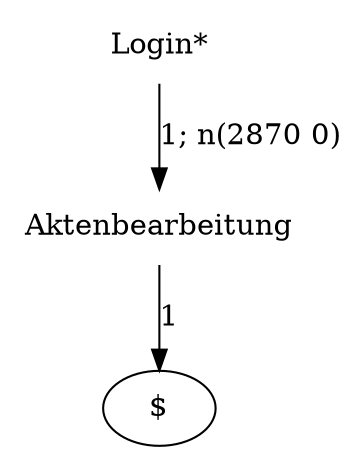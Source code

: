 digraph G {"Login*" [label="Login*",shape=none];"Aktenbearbeitung" [label="Aktenbearbeitung",shape=none];"Login*"->"Aktenbearbeitung" [style=solid,label="1; n(2870 0)"];"Aktenbearbeitung"->"$" [style=solid,label="1"];}
